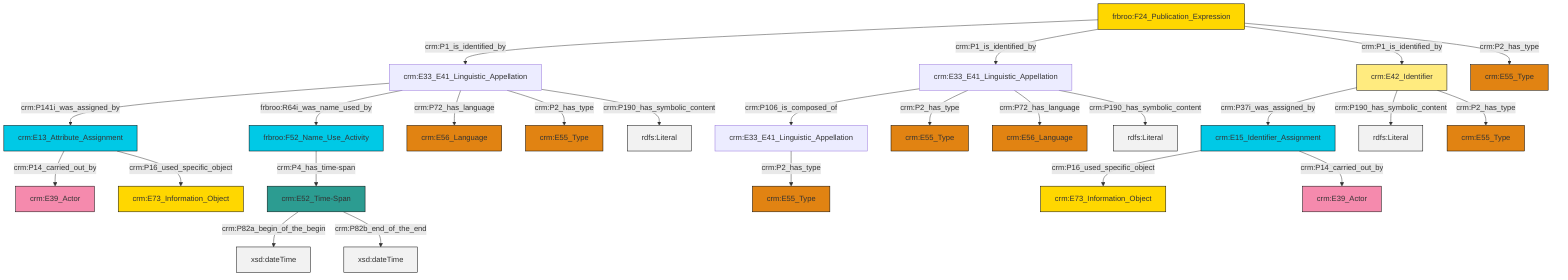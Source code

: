 graph TD
classDef Literal fill:#f2f2f2,stroke:#000000;
classDef CRM_Entity fill:#FFFFFF,stroke:#000000;
classDef Temporal_Entity fill:#00C9E6, stroke:#000000;
classDef Type fill:#E18312, stroke:#000000;
classDef Time-Span fill:#2C9C91, stroke:#000000;
classDef Appellation fill:#FFEB7F, stroke:#000000;
classDef Place fill:#008836, stroke:#000000;
classDef Persistent_Item fill:#B266B2, stroke:#000000;
classDef Conceptual_Object fill:#FFD700, stroke:#000000;
classDef Physical_Thing fill:#D2B48C, stroke:#000000;
classDef Actor fill:#f58aad, stroke:#000000;
classDef PC_Classes fill:#4ce600, stroke:#000000;
classDef Multi fill:#cccccc,stroke:#000000;

0["crm:E42_Identifier"]:::Appellation -->|crm:P37i_was_assigned_by| 1["crm:E15_Identifier_Assignment"]:::Temporal_Entity
2["crm:E33_E41_Linguistic_Appellation"]:::Default -->|crm:P141i_was_assigned_by| 3["crm:E13_Attribute_Assignment"]:::Temporal_Entity
2["crm:E33_E41_Linguistic_Appellation"]:::Default -->|frbroo:R64i_was_name_used_by| 12["frbroo:F52_Name_Use_Activity"]:::Temporal_Entity
12["frbroo:F52_Name_Use_Activity"]:::Temporal_Entity -->|crm:P4_has_time-span| 4["crm:E52_Time-Span"]:::Time-Span
3["crm:E13_Attribute_Assignment"]:::Temporal_Entity -->|crm:P14_carried_out_by| 13["crm:E39_Actor"]:::Actor
1["crm:E15_Identifier_Assignment"]:::Temporal_Entity -->|crm:P16_used_specific_object| 18["crm:E73_Information_Object"]:::Conceptual_Object
21["frbroo:F24_Publication_Expression"]:::Conceptual_Object -->|crm:P1_is_identified_by| 2["crm:E33_E41_Linguistic_Appellation"]:::Default
21["frbroo:F24_Publication_Expression"]:::Conceptual_Object -->|crm:P1_is_identified_by| 6["crm:E33_E41_Linguistic_Appellation"]:::Default
4["crm:E52_Time-Span"]:::Time-Span -->|crm:P82a_begin_of_the_begin| 23[xsd:dateTime]:::Literal
1["crm:E15_Identifier_Assignment"]:::Temporal_Entity -->|crm:P14_carried_out_by| 25["crm:E39_Actor"]:::Actor
21["frbroo:F24_Publication_Expression"]:::Conceptual_Object -->|crm:P1_is_identified_by| 0["crm:E42_Identifier"]:::Appellation
8["crm:E33_E41_Linguistic_Appellation"]:::Default -->|crm:P2_has_type| 19["crm:E55_Type"]:::Type
2["crm:E33_E41_Linguistic_Appellation"]:::Default -->|crm:P72_has_language| 26["crm:E56_Language"]:::Type
0["crm:E42_Identifier"]:::Appellation -->|crm:P190_has_symbolic_content| 31[rdfs:Literal]:::Literal
6["crm:E33_E41_Linguistic_Appellation"]:::Default -->|crm:P106_is_composed_of| 8["crm:E33_E41_Linguistic_Appellation"]:::Default
0["crm:E42_Identifier"]:::Appellation -->|crm:P2_has_type| 10["crm:E55_Type"]:::Type
21["frbroo:F24_Publication_Expression"]:::Conceptual_Object -->|crm:P2_has_type| 28["crm:E55_Type"]:::Type
6["crm:E33_E41_Linguistic_Appellation"]:::Default -->|crm:P2_has_type| 32["crm:E55_Type"]:::Type
6["crm:E33_E41_Linguistic_Appellation"]:::Default -->|crm:P72_has_language| 16["crm:E56_Language"]:::Type
3["crm:E13_Attribute_Assignment"]:::Temporal_Entity -->|crm:P16_used_specific_object| 38["crm:E73_Information_Object"]:::Conceptual_Object
6["crm:E33_E41_Linguistic_Appellation"]:::Default -->|crm:P190_has_symbolic_content| 39[rdfs:Literal]:::Literal
4["crm:E52_Time-Span"]:::Time-Span -->|crm:P82b_end_of_the_end| 40[xsd:dateTime]:::Literal
2["crm:E33_E41_Linguistic_Appellation"]:::Default -->|crm:P2_has_type| 41["crm:E55_Type"]:::Type
2["crm:E33_E41_Linguistic_Appellation"]:::Default -->|crm:P190_has_symbolic_content| 45[rdfs:Literal]:::Literal